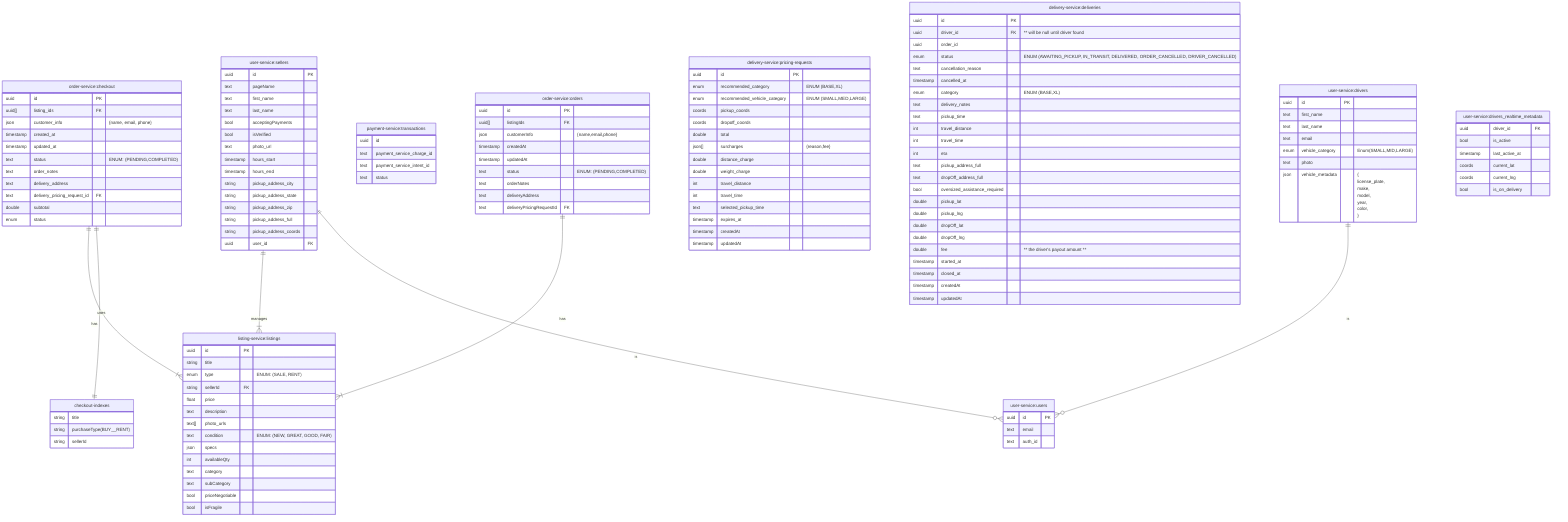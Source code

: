 %%{init: {'theme':'default'}}%%
erDiagram
"order-service:checkout" {
  uuid id PK
  uuid[] listing_ids FK
  json customer_info "{name, email, phone}"
  timestamp created_at
  timestamp updated_at
  text status "ENUM: (PENDING,COMPLETED)"
  text order_notes
  text delivery_address
  text delivery_pricing_request_id FK
  double subtotal
  enum status  
}

"checkout-indexes" {
  string title
  string purchaseType(BUY__RENT)
  string sellerId
}


"listing-service:listings" {
  uuid id PK
  string title
  enum type "ENUM: (SALE, RENT)"
  string sellerId FK
  float price
  text description
  text[] photo_urls
  text condition "ENUM: (NEW, GREAT, GOOD, FAIR)"
  json specs
  int availableQty
  text category
  text subCategory
  bool priceNegotiable
  bool isFragile
}

"user-service:users"{
  uuid id PK
  text email
  text auth_id
}

"user-service:sellers" {
  uuid id PK
  text pageName
  text first_name
  text last_name
  bool acceptingPayments
  bool isVerified
  text photo_url
  timestamp hours_start
  timestamp hours_end
  string pickup_address_city
  string pickup_address_state
  string pickup_address_zip
  string pickup_address_full
  string pickup_address_coords
  uuid user_id FK
}


"payment-service:transactions" {
  uuid id
  text payment_service_charge_id
  text payment_service_intent_id
  text status
}

"order-service:orders"{
  uuid id PK
  uuid[] listingIds FK
  json customerInfo "{name,email,phone}"
  timestamp createdAt
  timestamp updatedAt
  text status "ENUM: (PENDING,COMPLETED)"
  text orderNotes
  text deliveryAddress
  text deliveryPricingRequestId FK
}

"delivery-service:pricing-requests"{
uuid id PK
enum recommended_category "ENUM (BASE,XL)"
enum recommended_vehicle_category "ENUM (SMALL,MED,LARGE)"
coords pickup_coords
coords dropoff_coords
double total
json[] surcharges "{reason,fee}"
double distance_charge
double weight_charge
int travel_distance
int travel_time
text selected_pickup_time
timestamp expires_at
timestamp createdAt
timestamp updatedAt
}

"delivery-service:deliveries"{
  uuid id PK
  uuid driver_id FK "** will be null until driver found"
  uuid order_id
  enum status "ENUM (AWAITING_PICKUP, IN_TRANSIT, DELIVERED, ORDER_CANCELLED, DRIVER_CANCELLED)"
  text cancellation_reason
  timestamp cancelled_at
  enum category "ENUM (BASE,XL)"
  text delivery_notes
  text pickup_time
  int travel_distance
  int travel_time
  int eta
  text pickup_address_full
  text dropOff_address_full
  bool oversized_assistance_required
  double pickup_lat
  double pickup_lng
  double dropOff_lat
  double dropOff_lng
  double fee "** the driver's payout amount **"
  timestamp started_at
  timestamp closed_at
  timestamp createdAt
  timestamp updatedAt
}

"user-service:drivers"{
uuid id PK
text first_name
text last_name
text email
enum vehicle_category "Enum(SMALL,MID,LARGE)"
text photo
json vehicle_metadata "{
    license_plate,
    make,
    model,
    year,
    color,
  }"

}

"user-service:drivers_realtime_metadata"{
  uuid driver_id FK
  bool is_active
  timestamp last_active_at
  coords current_lat
  coords current_lng
  bool is_on_delivery
}


"user-service:sellers" ||--|{ "listing-service:listings" : "manages"
"order-service:checkout" ||--|{ "listing-service:listings" : "has"
"order-service:orders" ||--|{ "listing-service:listings" : "has"
"order-service:checkout"||--||checkout-indexes : "uses"
"user-service:sellers" ||--o{ "user-service:users" : "is"
"user-service:drivers" ||--o{ "user-service:users" : "is"